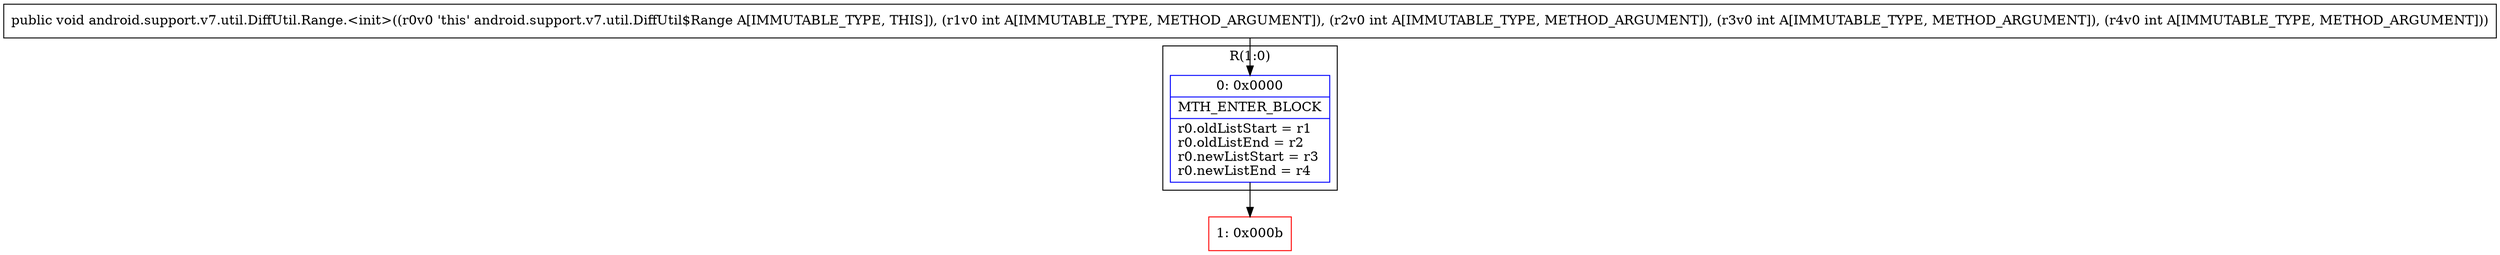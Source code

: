 digraph "CFG forandroid.support.v7.util.DiffUtil.Range.\<init\>(IIII)V" {
subgraph cluster_Region_1301290510 {
label = "R(1:0)";
node [shape=record,color=blue];
Node_0 [shape=record,label="{0\:\ 0x0000|MTH_ENTER_BLOCK\l|r0.oldListStart = r1\lr0.oldListEnd = r2\lr0.newListStart = r3\lr0.newListEnd = r4\l}"];
}
Node_1 [shape=record,color=red,label="{1\:\ 0x000b}"];
MethodNode[shape=record,label="{public void android.support.v7.util.DiffUtil.Range.\<init\>((r0v0 'this' android.support.v7.util.DiffUtil$Range A[IMMUTABLE_TYPE, THIS]), (r1v0 int A[IMMUTABLE_TYPE, METHOD_ARGUMENT]), (r2v0 int A[IMMUTABLE_TYPE, METHOD_ARGUMENT]), (r3v0 int A[IMMUTABLE_TYPE, METHOD_ARGUMENT]), (r4v0 int A[IMMUTABLE_TYPE, METHOD_ARGUMENT])) }"];
MethodNode -> Node_0;
Node_0 -> Node_1;
}

